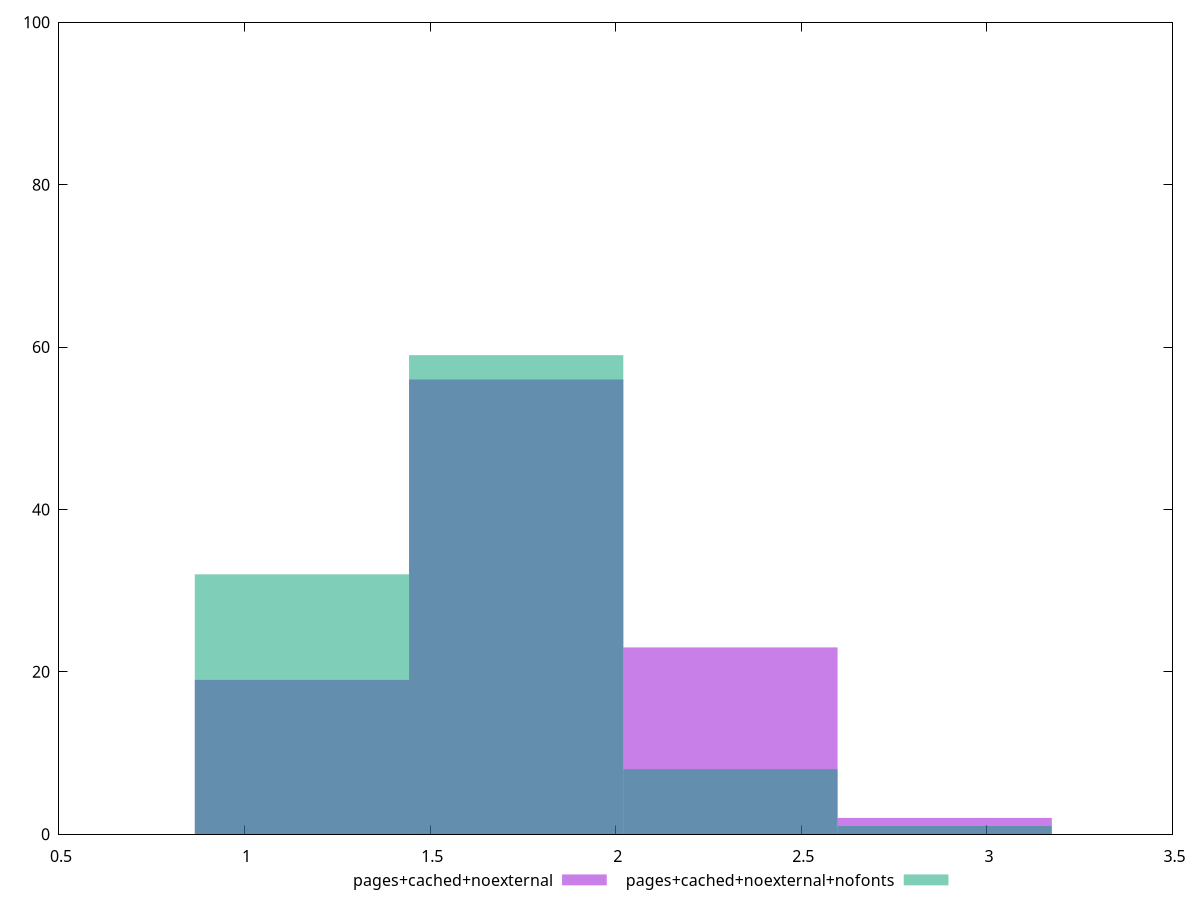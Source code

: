 reset
set terminal svg size 640, 500 enhanced background rgb 'white'
set output "report_00007_2020-12-11T15:55:29.892Z/server-response-time/comparison/histogram/5_vs_6.svg"

$pagesCachedNoexternal <<EOF
2.3089932623884186 23
1.1544966311942093 19
1.731744946791314 56
2.8862415779855235 2
EOF

$pagesCachedNoexternalNofonts <<EOF
1.731744946791314 59
1.1544966311942093 32
2.3089932623884186 8
2.8862415779855235 1
EOF

set key outside below
set boxwidth 0.5772483155971047
set yrange [0:100]
set style fill transparent solid 0.5 noborder

plot \
  $pagesCachedNoexternal title "pages+cached+noexternal" with boxes, \
  $pagesCachedNoexternalNofonts title "pages+cached+noexternal+nofonts" with boxes, \


reset